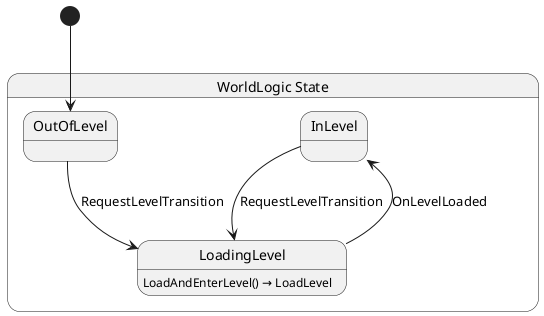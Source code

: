 @startuml WorldLogic
state "WorldLogic State" as Yolk_Level_WorldLogic_State {
  state "InLevel" as Yolk_Level_WorldLogic_State_InLevel
  state "LoadingLevel" as Yolk_Level_WorldLogic_State_LoadingLevel
  state "OutOfLevel" as Yolk_Level_WorldLogic_State_OutOfLevel
}

Yolk_Level_WorldLogic_State_InLevel --> Yolk_Level_WorldLogic_State_LoadingLevel : RequestLevelTransition
Yolk_Level_WorldLogic_State_LoadingLevel --> Yolk_Level_WorldLogic_State_InLevel : OnLevelLoaded
Yolk_Level_WorldLogic_State_OutOfLevel --> Yolk_Level_WorldLogic_State_LoadingLevel : RequestLevelTransition

Yolk_Level_WorldLogic_State_LoadingLevel : LoadAndEnterLevel() → LoadLevel

[*] --> Yolk_Level_WorldLogic_State_OutOfLevel
@enduml